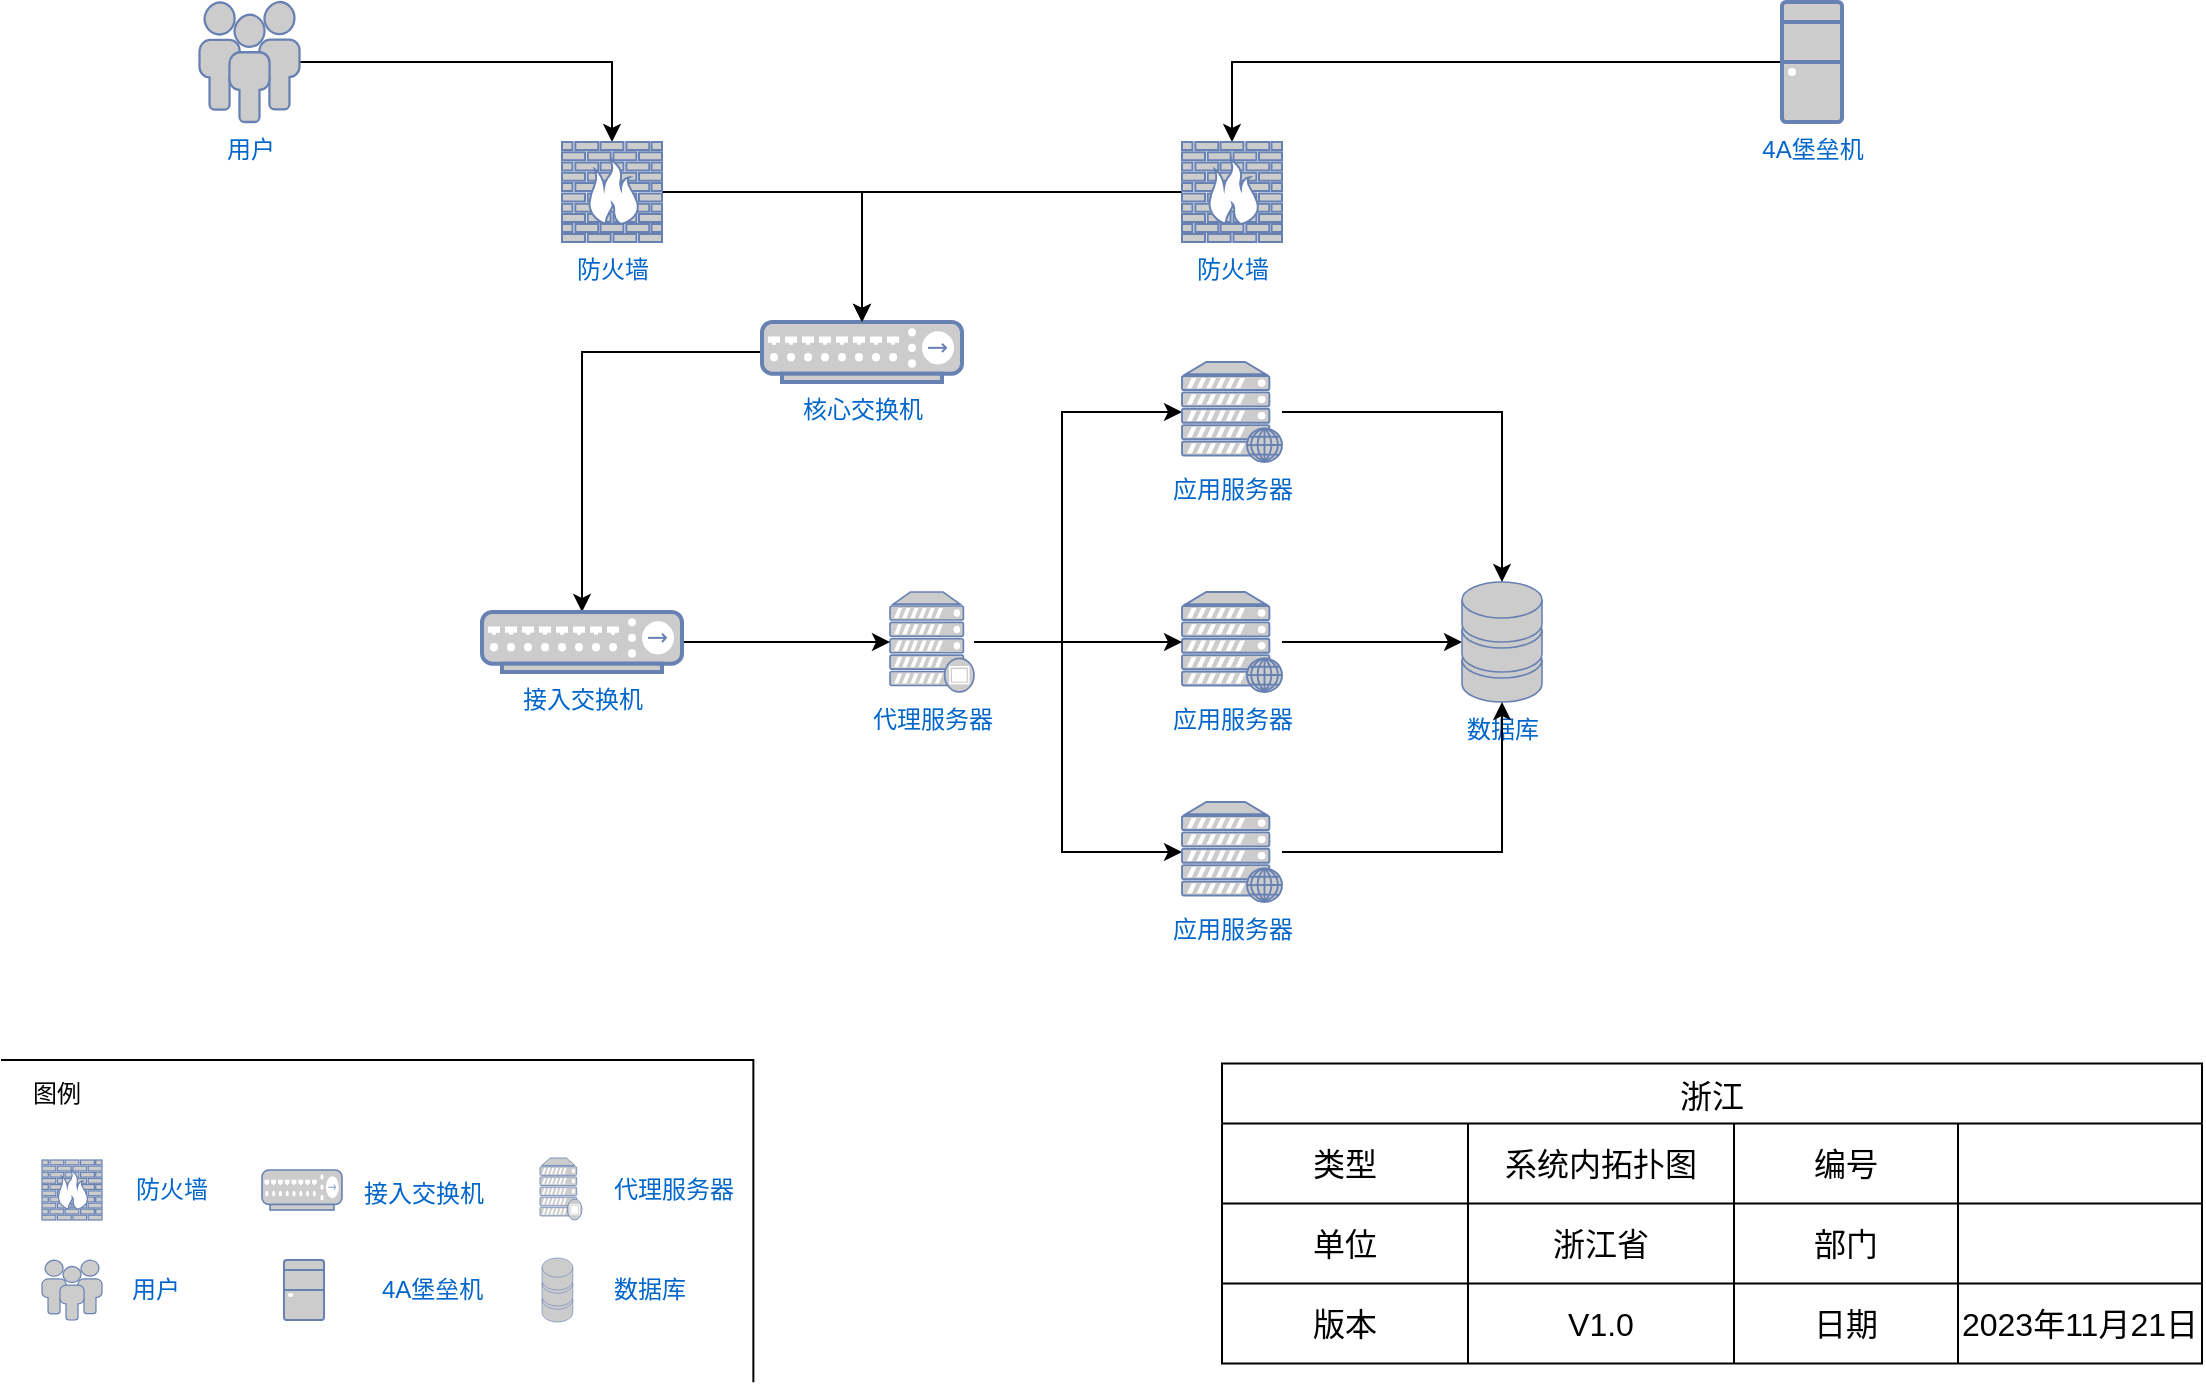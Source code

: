 <mxfile version="22.1.3" type="github">
  <diagram name="Page-1" id="N03-g4pvV7ls1qnGNdEI">
    <mxGraphModel dx="1574" dy="923" grid="1" gridSize="10" guides="1" tooltips="1" connect="1" arrows="1" fold="1" page="1" pageScale="1" pageWidth="1100" pageHeight="850" math="0" shadow="0">
      <root>
        <mxCell id="0" />
        <mxCell id="1" parent="0" />
        <mxCell id="nzaEZpmG-VRNUWLQHmew-19" value="" style="edgeStyle=orthogonalEdgeStyle;rounded=0;orthogonalLoop=1;jettySize=auto;html=1;" edge="1" parent="1" source="nzaEZpmG-VRNUWLQHmew-1" target="nzaEZpmG-VRNUWLQHmew-4">
          <mxGeometry relative="1" as="geometry" />
        </mxCell>
        <mxCell id="nzaEZpmG-VRNUWLQHmew-1" value="用户" style="fontColor=#0066CC;verticalAlign=top;verticalLabelPosition=bottom;labelPosition=center;align=center;html=1;outlineConnect=0;fillColor=#CCCCCC;strokeColor=#6881B3;gradientColor=none;gradientDirection=north;strokeWidth=2;shape=mxgraph.networks.users;" vertex="1" parent="1">
          <mxGeometry x="98.75" y="70" width="50" height="60" as="geometry" />
        </mxCell>
        <mxCell id="nzaEZpmG-VRNUWLQHmew-16" value="" style="edgeStyle=orthogonalEdgeStyle;rounded=0;orthogonalLoop=1;jettySize=auto;html=1;" edge="1" parent="1" source="nzaEZpmG-VRNUWLQHmew-2" target="nzaEZpmG-VRNUWLQHmew-3">
          <mxGeometry relative="1" as="geometry" />
        </mxCell>
        <mxCell id="nzaEZpmG-VRNUWLQHmew-2" value="应用服务器" style="fontColor=#0066CC;verticalAlign=top;verticalLabelPosition=bottom;labelPosition=center;align=center;html=1;outlineConnect=0;fillColor=#CCCCCC;strokeColor=#6881B3;gradientColor=none;gradientDirection=north;strokeWidth=2;shape=mxgraph.networks.web_server;" vertex="1" parent="1">
          <mxGeometry x="590" y="365" width="50" height="50" as="geometry" />
        </mxCell>
        <mxCell id="nzaEZpmG-VRNUWLQHmew-3" value="数据库" style="fontColor=#0066CC;verticalAlign=top;verticalLabelPosition=bottom;labelPosition=center;align=center;html=1;outlineConnect=0;fillColor=#CCCCCC;strokeColor=#6881B3;gradientColor=none;gradientDirection=north;strokeWidth=2;shape=mxgraph.networks.storage;" vertex="1" parent="1">
          <mxGeometry x="730" y="360" width="40" height="60" as="geometry" />
        </mxCell>
        <mxCell id="nzaEZpmG-VRNUWLQHmew-10" value="" style="edgeStyle=orthogonalEdgeStyle;rounded=0;orthogonalLoop=1;jettySize=auto;html=1;" edge="1" parent="1" source="nzaEZpmG-VRNUWLQHmew-4" target="nzaEZpmG-VRNUWLQHmew-92">
          <mxGeometry relative="1" as="geometry" />
        </mxCell>
        <mxCell id="nzaEZpmG-VRNUWLQHmew-4" value="防火墙" style="fontColor=#0066CC;verticalAlign=top;verticalLabelPosition=bottom;labelPosition=center;align=center;html=1;outlineConnect=0;fillColor=#CCCCCC;strokeColor=#6881B3;gradientColor=none;gradientDirection=north;strokeWidth=2;shape=mxgraph.networks.firewall;" vertex="1" parent="1">
          <mxGeometry x="280" y="140" width="50" height="50" as="geometry" />
        </mxCell>
        <mxCell id="nzaEZpmG-VRNUWLQHmew-98" value="" style="edgeStyle=orthogonalEdgeStyle;rounded=0;orthogonalLoop=1;jettySize=auto;html=1;" edge="1" parent="1" source="nzaEZpmG-VRNUWLQHmew-5" target="nzaEZpmG-VRNUWLQHmew-95">
          <mxGeometry relative="1" as="geometry" />
        </mxCell>
        <mxCell id="nzaEZpmG-VRNUWLQHmew-5" value="4A堡垒机" style="fontColor=#0066CC;verticalAlign=top;verticalLabelPosition=bottom;labelPosition=center;align=center;html=1;outlineConnect=0;fillColor=#CCCCCC;strokeColor=#6881B3;gradientColor=none;gradientDirection=north;strokeWidth=2;shape=mxgraph.networks.desktop_pc;" vertex="1" parent="1">
          <mxGeometry x="890" y="70" width="30" height="60" as="geometry" />
        </mxCell>
        <mxCell id="nzaEZpmG-VRNUWLQHmew-11" value="" style="edgeStyle=orthogonalEdgeStyle;rounded=0;orthogonalLoop=1;jettySize=auto;html=1;" edge="1" parent="1" source="nzaEZpmG-VRNUWLQHmew-6" target="nzaEZpmG-VRNUWLQHmew-2">
          <mxGeometry relative="1" as="geometry" />
        </mxCell>
        <mxCell id="nzaEZpmG-VRNUWLQHmew-12" value="" style="edgeStyle=orthogonalEdgeStyle;rounded=0;orthogonalLoop=1;jettySize=auto;html=1;" edge="1" parent="1" source="nzaEZpmG-VRNUWLQHmew-6" target="nzaEZpmG-VRNUWLQHmew-9">
          <mxGeometry relative="1" as="geometry">
            <Array as="points">
              <mxPoint x="530" y="390" />
              <mxPoint x="530" y="275" />
            </Array>
          </mxGeometry>
        </mxCell>
        <mxCell id="nzaEZpmG-VRNUWLQHmew-14" value="" style="edgeStyle=orthogonalEdgeStyle;rounded=0;orthogonalLoop=1;jettySize=auto;html=1;" edge="1" parent="1" source="nzaEZpmG-VRNUWLQHmew-6" target="nzaEZpmG-VRNUWLQHmew-8">
          <mxGeometry relative="1" as="geometry">
            <Array as="points">
              <mxPoint x="530" y="390" />
              <mxPoint x="530" y="495" />
            </Array>
          </mxGeometry>
        </mxCell>
        <mxCell id="nzaEZpmG-VRNUWLQHmew-6" value="代理服务器" style="fontColor=#0066CC;verticalAlign=top;verticalLabelPosition=bottom;labelPosition=center;align=center;html=1;outlineConnect=0;fillColor=#CCCCCC;strokeColor=#6881B3;gradientColor=none;gradientDirection=north;strokeWidth=2;shape=mxgraph.networks.proxy_server;" vertex="1" parent="1">
          <mxGeometry x="444" y="365" width="42" height="50" as="geometry" />
        </mxCell>
        <mxCell id="nzaEZpmG-VRNUWLQHmew-17" value="" style="edgeStyle=orthogonalEdgeStyle;rounded=0;orthogonalLoop=1;jettySize=auto;html=1;" edge="1" parent="1" source="nzaEZpmG-VRNUWLQHmew-8" target="nzaEZpmG-VRNUWLQHmew-3">
          <mxGeometry relative="1" as="geometry" />
        </mxCell>
        <mxCell id="nzaEZpmG-VRNUWLQHmew-8" value="应用服务器" style="fontColor=#0066CC;verticalAlign=top;verticalLabelPosition=bottom;labelPosition=center;align=center;html=1;outlineConnect=0;fillColor=#CCCCCC;strokeColor=#6881B3;gradientColor=none;gradientDirection=north;strokeWidth=2;shape=mxgraph.networks.web_server;" vertex="1" parent="1">
          <mxGeometry x="590" y="470" width="50" height="50" as="geometry" />
        </mxCell>
        <mxCell id="nzaEZpmG-VRNUWLQHmew-15" value="" style="edgeStyle=orthogonalEdgeStyle;rounded=0;orthogonalLoop=1;jettySize=auto;html=1;" edge="1" parent="1" source="nzaEZpmG-VRNUWLQHmew-9" target="nzaEZpmG-VRNUWLQHmew-3">
          <mxGeometry relative="1" as="geometry" />
        </mxCell>
        <mxCell id="nzaEZpmG-VRNUWLQHmew-9" value="应用服务器" style="fontColor=#0066CC;verticalAlign=top;verticalLabelPosition=bottom;labelPosition=center;align=center;html=1;outlineConnect=0;fillColor=#CCCCCC;strokeColor=#6881B3;gradientColor=none;gradientDirection=north;strokeWidth=2;shape=mxgraph.networks.web_server;" vertex="1" parent="1">
          <mxGeometry x="590" y="250" width="50" height="50" as="geometry" />
        </mxCell>
        <mxCell id="nzaEZpmG-VRNUWLQHmew-25" value="浙江" style="shape=table;startSize=30;container=1;collapsible=0;childLayout=tableLayout;strokeColor=default;fontSize=16;shadow=0;rowLines=1;fixedRows=0;movable=1;resizable=1;rotatable=1;deletable=1;editable=1;locked=0;connectable=1;metaEdit=0;arcSize=15;" vertex="1" parent="1">
          <mxGeometry x="610" y="600.75" width="490" height="150" as="geometry" />
        </mxCell>
        <mxCell id="nzaEZpmG-VRNUWLQHmew-26" value="" style="shape=tableRow;horizontal=0;startSize=0;swimlaneHead=0;swimlaneBody=0;strokeColor=inherit;top=0;left=0;bottom=0;right=0;collapsible=0;dropTarget=0;fillColor=none;points=[[0,0.5],[1,0.5]];portConstraint=eastwest;fontSize=16;" vertex="1" parent="nzaEZpmG-VRNUWLQHmew-25">
          <mxGeometry y="30" width="490" height="40" as="geometry" />
        </mxCell>
        <mxCell id="nzaEZpmG-VRNUWLQHmew-82" value="类型" style="shape=partialRectangle;html=1;whiteSpace=wrap;connectable=0;strokeColor=inherit;overflow=hidden;fillColor=none;top=0;left=0;bottom=0;right=0;pointerEvents=1;fontSize=16;" vertex="1" parent="nzaEZpmG-VRNUWLQHmew-26">
          <mxGeometry width="123" height="40" as="geometry">
            <mxRectangle width="123" height="40" as="alternateBounds" />
          </mxGeometry>
        </mxCell>
        <mxCell id="nzaEZpmG-VRNUWLQHmew-27" value="系统内拓扑图" style="shape=partialRectangle;html=1;whiteSpace=wrap;connectable=0;strokeColor=inherit;overflow=hidden;fillColor=none;top=0;left=0;bottom=0;right=0;pointerEvents=1;fontSize=16;" vertex="1" parent="nzaEZpmG-VRNUWLQHmew-26">
          <mxGeometry x="123" width="133" height="40" as="geometry">
            <mxRectangle width="133" height="40" as="alternateBounds" />
          </mxGeometry>
        </mxCell>
        <mxCell id="nzaEZpmG-VRNUWLQHmew-28" value="编号" style="shape=partialRectangle;html=1;whiteSpace=wrap;connectable=0;strokeColor=inherit;overflow=hidden;fillColor=none;top=0;left=0;bottom=0;right=0;pointerEvents=1;fontSize=16;" vertex="1" parent="nzaEZpmG-VRNUWLQHmew-26">
          <mxGeometry x="256" width="112" height="40" as="geometry">
            <mxRectangle width="112" height="40" as="alternateBounds" />
          </mxGeometry>
        </mxCell>
        <mxCell id="nzaEZpmG-VRNUWLQHmew-29" value="" style="shape=partialRectangle;html=1;whiteSpace=wrap;connectable=0;strokeColor=inherit;overflow=hidden;fillColor=none;top=0;left=0;bottom=0;right=0;pointerEvents=1;fontSize=16;" vertex="1" parent="nzaEZpmG-VRNUWLQHmew-26">
          <mxGeometry x="368" width="122" height="40" as="geometry">
            <mxRectangle width="122" height="40" as="alternateBounds" />
          </mxGeometry>
        </mxCell>
        <mxCell id="nzaEZpmG-VRNUWLQHmew-34" value="" style="shape=tableRow;horizontal=0;startSize=0;swimlaneHead=0;swimlaneBody=0;strokeColor=inherit;top=0;left=0;bottom=0;right=0;collapsible=0;dropTarget=0;fillColor=none;points=[[0,0.5],[1,0.5]];portConstraint=eastwest;fontSize=16;" vertex="1" parent="nzaEZpmG-VRNUWLQHmew-25">
          <mxGeometry y="70" width="490" height="40" as="geometry" />
        </mxCell>
        <mxCell id="nzaEZpmG-VRNUWLQHmew-83" value="单位" style="shape=partialRectangle;html=1;whiteSpace=wrap;connectable=0;strokeColor=inherit;overflow=hidden;fillColor=none;top=0;left=0;bottom=0;right=0;pointerEvents=1;fontSize=16;" vertex="1" parent="nzaEZpmG-VRNUWLQHmew-34">
          <mxGeometry width="123" height="40" as="geometry">
            <mxRectangle width="123" height="40" as="alternateBounds" />
          </mxGeometry>
        </mxCell>
        <mxCell id="nzaEZpmG-VRNUWLQHmew-35" value="浙江省" style="shape=partialRectangle;html=1;whiteSpace=wrap;connectable=0;strokeColor=inherit;overflow=hidden;fillColor=none;top=0;left=0;bottom=0;right=0;pointerEvents=1;fontSize=16;" vertex="1" parent="nzaEZpmG-VRNUWLQHmew-34">
          <mxGeometry x="123" width="133" height="40" as="geometry">
            <mxRectangle width="133" height="40" as="alternateBounds" />
          </mxGeometry>
        </mxCell>
        <mxCell id="nzaEZpmG-VRNUWLQHmew-36" value="部门" style="shape=partialRectangle;html=1;whiteSpace=wrap;connectable=0;strokeColor=inherit;overflow=hidden;fillColor=none;top=0;left=0;bottom=0;right=0;pointerEvents=1;fontSize=16;" vertex="1" parent="nzaEZpmG-VRNUWLQHmew-34">
          <mxGeometry x="256" width="112" height="40" as="geometry">
            <mxRectangle width="112" height="40" as="alternateBounds" />
          </mxGeometry>
        </mxCell>
        <mxCell id="nzaEZpmG-VRNUWLQHmew-37" value="" style="shape=partialRectangle;html=1;whiteSpace=wrap;connectable=0;strokeColor=inherit;overflow=hidden;fillColor=none;top=0;left=0;bottom=0;right=0;pointerEvents=1;fontSize=16;" vertex="1" parent="nzaEZpmG-VRNUWLQHmew-34">
          <mxGeometry x="368" width="122" height="40" as="geometry">
            <mxRectangle width="122" height="40" as="alternateBounds" />
          </mxGeometry>
        </mxCell>
        <mxCell id="nzaEZpmG-VRNUWLQHmew-30" value="" style="shape=tableRow;horizontal=0;startSize=0;swimlaneHead=0;swimlaneBody=0;strokeColor=inherit;top=0;left=0;bottom=0;right=0;collapsible=0;dropTarget=0;fillColor=none;points=[[0,0.5],[1,0.5]];portConstraint=eastwest;fontSize=16;" vertex="1" parent="nzaEZpmG-VRNUWLQHmew-25">
          <mxGeometry y="110" width="490" height="40" as="geometry" />
        </mxCell>
        <mxCell id="nzaEZpmG-VRNUWLQHmew-84" value="版本" style="shape=partialRectangle;html=1;whiteSpace=wrap;connectable=0;strokeColor=inherit;overflow=hidden;fillColor=none;top=0;left=0;bottom=0;right=0;pointerEvents=1;fontSize=16;" vertex="1" parent="nzaEZpmG-VRNUWLQHmew-30">
          <mxGeometry width="123" height="40" as="geometry">
            <mxRectangle width="123" height="40" as="alternateBounds" />
          </mxGeometry>
        </mxCell>
        <mxCell id="nzaEZpmG-VRNUWLQHmew-31" value="V1.0" style="shape=partialRectangle;html=1;whiteSpace=wrap;connectable=0;strokeColor=inherit;overflow=hidden;fillColor=none;top=0;left=0;bottom=0;right=0;pointerEvents=1;fontSize=16;" vertex="1" parent="nzaEZpmG-VRNUWLQHmew-30">
          <mxGeometry x="123" width="133" height="40" as="geometry">
            <mxRectangle width="133" height="40" as="alternateBounds" />
          </mxGeometry>
        </mxCell>
        <mxCell id="nzaEZpmG-VRNUWLQHmew-32" value="日期" style="shape=partialRectangle;html=1;whiteSpace=wrap;connectable=0;strokeColor=inherit;overflow=hidden;fillColor=none;top=0;left=0;bottom=0;right=0;pointerEvents=1;fontSize=16;" vertex="1" parent="nzaEZpmG-VRNUWLQHmew-30">
          <mxGeometry x="256" width="112" height="40" as="geometry">
            <mxRectangle width="112" height="40" as="alternateBounds" />
          </mxGeometry>
        </mxCell>
        <mxCell id="nzaEZpmG-VRNUWLQHmew-33" value="2023年11月21日" style="shape=partialRectangle;html=1;whiteSpace=wrap;connectable=0;strokeColor=inherit;overflow=hidden;fillColor=none;top=0;left=0;bottom=0;right=0;pointerEvents=1;fontSize=16;" vertex="1" parent="nzaEZpmG-VRNUWLQHmew-30">
          <mxGeometry x="368" width="122" height="40" as="geometry">
            <mxRectangle width="122" height="40" as="alternateBounds" />
          </mxGeometry>
        </mxCell>
        <mxCell id="nzaEZpmG-VRNUWLQHmew-91" value="" style="shape=partialRectangle;whiteSpace=wrap;html=1;top=0;left=0;fillColor=none;noLabel=0;rotation=-90;" vertex="1" parent="1">
          <mxGeometry x="107.53" y="491.48" width="160.63" height="375.68" as="geometry" />
        </mxCell>
        <mxCell id="nzaEZpmG-VRNUWLQHmew-103" value="" style="edgeStyle=orthogonalEdgeStyle;rounded=0;orthogonalLoop=1;jettySize=auto;html=1;" edge="1" parent="1" source="nzaEZpmG-VRNUWLQHmew-92" target="nzaEZpmG-VRNUWLQHmew-100">
          <mxGeometry relative="1" as="geometry" />
        </mxCell>
        <mxCell id="nzaEZpmG-VRNUWLQHmew-92" value="核心交换机" style="fontColor=#0066CC;verticalAlign=top;verticalLabelPosition=bottom;labelPosition=center;align=center;html=1;outlineConnect=0;fillColor=#CCCCCC;strokeColor=#6881B3;gradientColor=none;gradientDirection=north;strokeWidth=2;shape=mxgraph.networks.hub;" vertex="1" parent="1">
          <mxGeometry x="380" y="230" width="100" height="30" as="geometry" />
        </mxCell>
        <mxCell id="nzaEZpmG-VRNUWLQHmew-99" value="" style="edgeStyle=orthogonalEdgeStyle;rounded=0;orthogonalLoop=1;jettySize=auto;html=1;" edge="1" parent="1" source="nzaEZpmG-VRNUWLQHmew-95" target="nzaEZpmG-VRNUWLQHmew-92">
          <mxGeometry relative="1" as="geometry" />
        </mxCell>
        <mxCell id="nzaEZpmG-VRNUWLQHmew-95" value="防火墙" style="fontColor=#0066CC;verticalAlign=top;verticalLabelPosition=bottom;labelPosition=center;align=center;html=1;outlineConnect=0;fillColor=#CCCCCC;strokeColor=#6881B3;gradientColor=none;gradientDirection=north;strokeWidth=2;shape=mxgraph.networks.firewall;" vertex="1" parent="1">
          <mxGeometry x="590" y="140" width="50" height="50" as="geometry" />
        </mxCell>
        <mxCell id="nzaEZpmG-VRNUWLQHmew-101" value="" style="edgeStyle=orthogonalEdgeStyle;rounded=0;orthogonalLoop=1;jettySize=auto;html=1;" edge="1" parent="1" source="nzaEZpmG-VRNUWLQHmew-100" target="nzaEZpmG-VRNUWLQHmew-6">
          <mxGeometry relative="1" as="geometry" />
        </mxCell>
        <mxCell id="nzaEZpmG-VRNUWLQHmew-100" value="接入交换机" style="fontColor=#0066CC;verticalAlign=top;verticalLabelPosition=bottom;labelPosition=center;align=center;html=1;outlineConnect=0;fillColor=#CCCCCC;strokeColor=#6881B3;gradientColor=none;gradientDirection=north;strokeWidth=2;shape=mxgraph.networks.hub;" vertex="1" parent="1">
          <mxGeometry x="240" y="375" width="100" height="30" as="geometry" />
        </mxCell>
        <mxCell id="nzaEZpmG-VRNUWLQHmew-104" value="防火墙" style="fontColor=#0066CC;verticalAlign=middle;verticalLabelPosition=middle;labelPosition=right;align=left;html=1;outlineConnect=0;fillColor=#CCCCCC;strokeColor=#6881B3;gradientColor=none;gradientDirection=north;strokeWidth=2;shape=mxgraph.networks.firewall;noLabel=0;fontSize=12;spacingLeft=15;" vertex="1" parent="1">
          <mxGeometry x="20" y="649" width="30" height="30" as="geometry" />
        </mxCell>
        <mxCell id="nzaEZpmG-VRNUWLQHmew-105" value="接入交换机" style="fontColor=#0066CC;verticalAlign=middle;verticalLabelPosition=middle;labelPosition=right;align=left;html=1;outlineConnect=0;fillColor=#CCCCCC;strokeColor=#6881B3;gradientColor=none;gradientDirection=north;strokeWidth=2;shape=mxgraph.networks.hub;spacingLeft=9;spacingBottom=-3;spacingRight=8;" vertex="1" parent="1">
          <mxGeometry x="130" y="654" width="40" height="20" as="geometry" />
        </mxCell>
        <mxCell id="nzaEZpmG-VRNUWLQHmew-106" value="用户" style="fontColor=#0066CC;verticalAlign=middle;verticalLabelPosition=middle;labelPosition=right;align=left;html=1;outlineConnect=0;fillColor=#CCCCCC;strokeColor=#6881B3;gradientColor=none;gradientDirection=north;strokeWidth=2;shape=mxgraph.networks.users;spacingLeft=13;" vertex="1" parent="1">
          <mxGeometry x="20" y="699" width="30" height="30" as="geometry" />
        </mxCell>
        <mxCell id="nzaEZpmG-VRNUWLQHmew-109" value="4A堡垒机" style="fontColor=#0066CC;verticalAlign=middle;verticalLabelPosition=middle;labelPosition=right;align=left;html=1;outlineConnect=0;fillColor=#CCCCCC;strokeColor=#6881B3;gradientColor=none;gradientDirection=north;strokeWidth=2;shape=mxgraph.networks.desktop_pc;spacingLeft=27;" vertex="1" parent="1">
          <mxGeometry x="141" y="699" width="20" height="30" as="geometry" />
        </mxCell>
        <mxCell id="nzaEZpmG-VRNUWLQHmew-111" value="图例" style="text;html=1;align=center;verticalAlign=middle;resizable=0;points=[];autosize=1;strokeColor=none;fillColor=none;" vertex="1" parent="1">
          <mxGeometry x="2" y="600.75" width="50" height="30" as="geometry" />
        </mxCell>
        <mxCell id="nzaEZpmG-VRNUWLQHmew-112" value="代理服务器" style="fontColor=#0066CC;verticalAlign=middle;verticalLabelPosition=middle;labelPosition=right;align=left;html=1;outlineConnect=0;fillColor=#CCCCCC;strokeColor=#6881B3;gradientColor=none;gradientDirection=north;strokeWidth=2;shape=mxgraph.networks.proxy_server;spacingLeft=14;" vertex="1" parent="1">
          <mxGeometry x="269" y="648" width="21" height="31" as="geometry" />
        </mxCell>
        <mxCell id="nzaEZpmG-VRNUWLQHmew-113" value="数据库" style="fontColor=#0066CC;verticalAlign=middle;verticalLabelPosition=middle;labelPosition=right;align=left;html=1;outlineConnect=0;fillColor=#CCCCCC;strokeColor=#6881B3;gradientColor=none;gradientDirection=north;strokeWidth=2;shape=mxgraph.networks.storage;spacingLeft=19;" vertex="1" parent="1">
          <mxGeometry x="270" y="698" width="15.42" height="32" as="geometry" />
        </mxCell>
      </root>
    </mxGraphModel>
  </diagram>
</mxfile>
